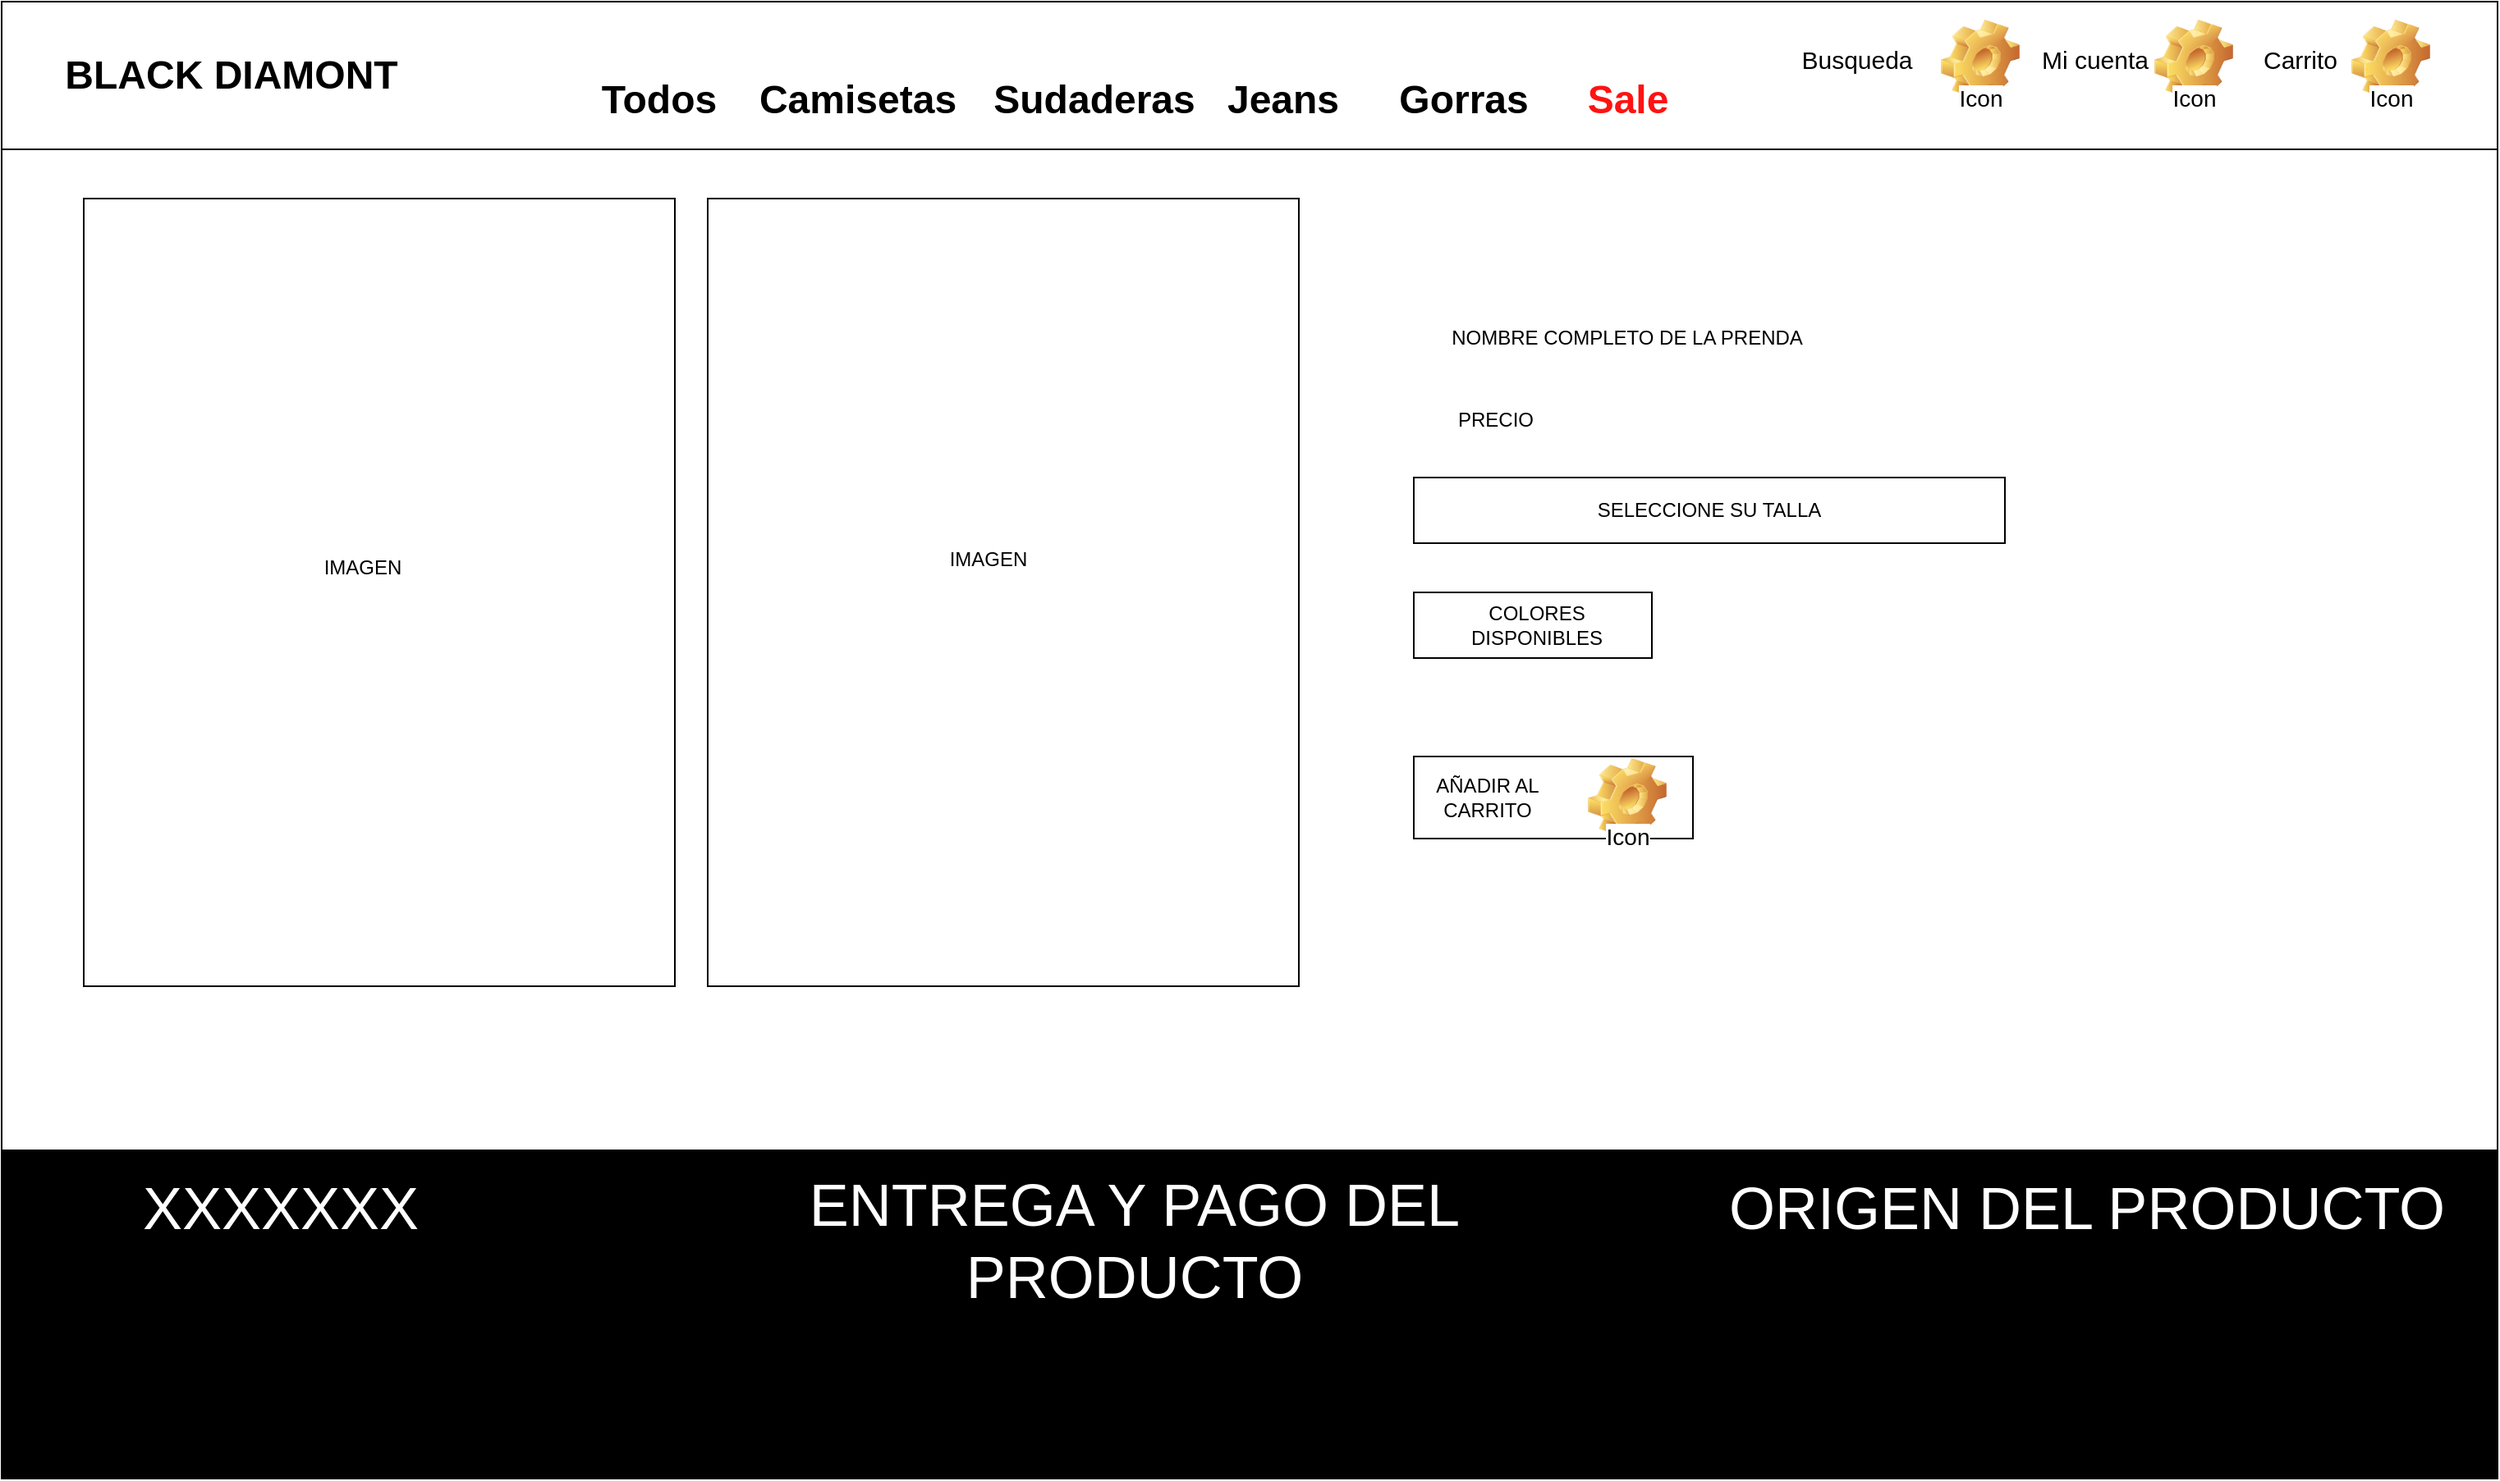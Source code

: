 <mxfile version="18.0.7" type="github">
  <diagram id="SKwebUCb6MB1lfp-s0nT" name="Page-1">
    <mxGraphModel dx="2216" dy="870" grid="1" gridSize="10" guides="1" tooltips="1" connect="1" arrows="1" fold="1" page="1" pageScale="1" pageWidth="827" pageHeight="1169" math="0" shadow="0">
      <root>
        <mxCell id="0" />
        <mxCell id="1" parent="0" />
        <mxCell id="xlQ56PsdhDjKewTOTQjb-1" value="" style="rounded=0;whiteSpace=wrap;html=1;fillColor=none;" parent="1" vertex="1">
          <mxGeometry x="40" y="40" width="1520" height="900" as="geometry" />
        </mxCell>
        <mxCell id="xlQ56PsdhDjKewTOTQjb-2" value="" style="rounded=0;whiteSpace=wrap;html=1;fillColor=#000000;" parent="1" vertex="1">
          <mxGeometry x="40" y="740" width="1520" height="200" as="geometry" />
        </mxCell>
        <mxCell id="xlQ56PsdhDjKewTOTQjb-3" value="" style="rounded=0;whiteSpace=wrap;html=1;fillColor=#FFFFFF;" parent="1" vertex="1">
          <mxGeometry x="40" y="40" width="1520" height="90" as="geometry" />
        </mxCell>
        <mxCell id="xlQ56PsdhDjKewTOTQjb-4" value="&lt;b&gt;&lt;font style=&quot;font-size: 24px;&quot;&gt;BLACK DIAMONT&lt;/font&gt;&lt;/b&gt;" style="text;html=1;strokeColor=none;fillColor=none;align=center;verticalAlign=middle;whiteSpace=wrap;rounded=0;" parent="1" vertex="1">
          <mxGeometry x="60" y="70" width="240" height="30" as="geometry" />
        </mxCell>
        <mxCell id="xlQ56PsdhDjKewTOTQjb-6" value="&lt;span style=&quot;background-color: rgb(0, 0, 0);&quot;&gt;&lt;font style=&quot;font-size: 36px;&quot; color=&quot;#FFFFFF&quot;&gt;XXXXXXX&lt;/font&gt;&lt;/span&gt;" style="text;html=1;strokeColor=none;fillColor=none;align=center;verticalAlign=middle;whiteSpace=wrap;rounded=0;" parent="1" vertex="1">
          <mxGeometry x="90" y="760" width="240" height="30" as="geometry" />
        </mxCell>
        <mxCell id="xx0mbrJf3_dFK2-CU48L-1" value="Icon" style="icon;html=1;image=img/clipart/Gear_128x128.png;fontSize=14;" vertex="1" parent="1">
          <mxGeometry x="1230" y="70" width="30" height="10" as="geometry" />
        </mxCell>
        <mxCell id="xx0mbrJf3_dFK2-CU48L-2" value="Icon" style="icon;html=1;image=img/clipart/Gear_128x128.png;fontSize=14;arcSize=50;" vertex="1" parent="1">
          <mxGeometry x="1370" y="70" width="10" height="10" as="geometry" />
        </mxCell>
        <mxCell id="xx0mbrJf3_dFK2-CU48L-3" value="Icon" style="icon;html=1;image=img/clipart/Gear_128x128.png;fontSize=14;" vertex="1" parent="1">
          <mxGeometry x="1490" y="70" width="10" height="10" as="geometry" />
        </mxCell>
        <mxCell id="xx0mbrJf3_dFK2-CU48L-4" value="Busqueda" style="text;html=1;strokeColor=none;fillColor=none;align=center;verticalAlign=middle;whiteSpace=wrap;rounded=0;fontSize=15;" vertex="1" parent="1">
          <mxGeometry x="1140" y="60" width="60" height="30" as="geometry" />
        </mxCell>
        <mxCell id="xx0mbrJf3_dFK2-CU48L-5" value="Mi cuenta" style="text;html=1;strokeColor=none;fillColor=none;align=center;verticalAlign=middle;whiteSpace=wrap;rounded=0;fontSize=15;" vertex="1" parent="1">
          <mxGeometry x="1280" y="60" width="70" height="30" as="geometry" />
        </mxCell>
        <mxCell id="xx0mbrJf3_dFK2-CU48L-6" value="Carrito" style="text;html=1;strokeColor=none;fillColor=none;align=center;verticalAlign=middle;whiteSpace=wrap;rounded=0;fontSize=15;" vertex="1" parent="1">
          <mxGeometry x="1410" y="60" width="60" height="30" as="geometry" />
        </mxCell>
        <mxCell id="xx0mbrJf3_dFK2-CU48L-7" value="Todos" style="text;strokeColor=none;fillColor=none;html=1;fontSize=24;fontStyle=1;verticalAlign=middle;align=center;" vertex="1" parent="1">
          <mxGeometry x="390" y="80" width="100" height="40" as="geometry" />
        </mxCell>
        <mxCell id="xx0mbrJf3_dFK2-CU48L-8" value="Camisetas" style="text;strokeColor=none;fillColor=none;html=1;fontSize=24;fontStyle=1;verticalAlign=middle;align=center;" vertex="1" parent="1">
          <mxGeometry x="510.5" y="80" width="100" height="40" as="geometry" />
        </mxCell>
        <mxCell id="xx0mbrJf3_dFK2-CU48L-9" value="Sudaderas" style="text;strokeColor=none;fillColor=none;html=1;fontSize=24;fontStyle=1;verticalAlign=middle;align=center;" vertex="1" parent="1">
          <mxGeometry x="654.5" y="80" width="100" height="40" as="geometry" />
        </mxCell>
        <mxCell id="xx0mbrJf3_dFK2-CU48L-10" value="Jeans" style="text;strokeColor=none;fillColor=none;html=1;fontSize=24;fontStyle=1;verticalAlign=middle;align=center;" vertex="1" parent="1">
          <mxGeometry x="770" y="80" width="100" height="40" as="geometry" />
        </mxCell>
        <mxCell id="xx0mbrJf3_dFK2-CU48L-11" value="Gorras" style="text;strokeColor=none;fillColor=none;html=1;fontSize=24;fontStyle=1;verticalAlign=middle;align=center;" vertex="1" parent="1">
          <mxGeometry x="880" y="80" width="100" height="40" as="geometry" />
        </mxCell>
        <mxCell id="xx0mbrJf3_dFK2-CU48L-12" value="&lt;font color=&quot;#ff1212&quot;&gt;Sale&lt;/font&gt;" style="text;strokeColor=none;fillColor=none;html=1;fontSize=24;fontStyle=1;verticalAlign=middle;align=center;" vertex="1" parent="1">
          <mxGeometry x="980" y="80" width="100" height="40" as="geometry" />
        </mxCell>
        <mxCell id="xx0mbrJf3_dFK2-CU48L-13" value="" style="rounded=0;whiteSpace=wrap;html=1;" vertex="1" parent="1">
          <mxGeometry x="90" y="160" width="360" height="480" as="geometry" />
        </mxCell>
        <mxCell id="xx0mbrJf3_dFK2-CU48L-15" value="" style="rounded=0;whiteSpace=wrap;html=1;" vertex="1" parent="1">
          <mxGeometry x="470" y="160" width="360" height="480" as="geometry" />
        </mxCell>
        <mxCell id="xx0mbrJf3_dFK2-CU48L-16" value="" style="rounded=0;whiteSpace=wrap;html=1;" vertex="1" parent="1">
          <mxGeometry x="900" y="330" width="360" height="40" as="geometry" />
        </mxCell>
        <mxCell id="xx0mbrJf3_dFK2-CU48L-17" value="" style="rounded=0;whiteSpace=wrap;html=1;" vertex="1" parent="1">
          <mxGeometry x="900" y="500" width="170" height="50" as="geometry" />
        </mxCell>
        <mxCell id="xx0mbrJf3_dFK2-CU48L-18" value="IMAGEN" style="text;html=1;strokeColor=none;fillColor=none;align=center;verticalAlign=middle;whiteSpace=wrap;rounded=0;" vertex="1" parent="1">
          <mxGeometry x="230" y="370" width="60" height="30" as="geometry" />
        </mxCell>
        <mxCell id="xx0mbrJf3_dFK2-CU48L-19" value="IMAGEN" style="text;html=1;strokeColor=none;fillColor=none;align=center;verticalAlign=middle;whiteSpace=wrap;rounded=0;" vertex="1" parent="1">
          <mxGeometry x="610.5" y="365" width="60" height="30" as="geometry" />
        </mxCell>
        <mxCell id="xx0mbrJf3_dFK2-CU48L-20" value="PRECIO" style="text;html=1;strokeColor=none;fillColor=none;align=center;verticalAlign=middle;whiteSpace=wrap;rounded=0;" vertex="1" parent="1">
          <mxGeometry x="920" y="280" width="60" height="30" as="geometry" />
        </mxCell>
        <mxCell id="xx0mbrJf3_dFK2-CU48L-21" value="NOMBRE COMPLETO DE LA PRENDA" style="text;html=1;strokeColor=none;fillColor=none;align=center;verticalAlign=middle;whiteSpace=wrap;rounded=0;" vertex="1" parent="1">
          <mxGeometry x="915" y="230" width="230" height="30" as="geometry" />
        </mxCell>
        <mxCell id="xx0mbrJf3_dFK2-CU48L-22" value="AÑADIR AL CARRITO" style="text;html=1;strokeColor=none;fillColor=none;align=center;verticalAlign=middle;whiteSpace=wrap;rounded=0;" vertex="1" parent="1">
          <mxGeometry x="910" y="510" width="70" height="30" as="geometry" />
        </mxCell>
        <mxCell id="xx0mbrJf3_dFK2-CU48L-24" value="SELECCIONE SU TALLA" style="text;html=1;strokeColor=none;fillColor=none;align=center;verticalAlign=middle;whiteSpace=wrap;rounded=0;" vertex="1" parent="1">
          <mxGeometry x="920" y="335" width="320" height="30" as="geometry" />
        </mxCell>
        <mxCell id="xx0mbrJf3_dFK2-CU48L-26" value="Icon" style="icon;html=1;image=img/clipart/Gear_128x128.png;fontSize=14;" vertex="1" parent="1">
          <mxGeometry x="1015" y="520" width="30" height="10" as="geometry" />
        </mxCell>
        <mxCell id="xx0mbrJf3_dFK2-CU48L-27" value="" style="rounded=0;whiteSpace=wrap;html=1;" vertex="1" parent="1">
          <mxGeometry x="900" y="400" width="145" height="40" as="geometry" />
        </mxCell>
        <mxCell id="xx0mbrJf3_dFK2-CU48L-25" value="COLORES DISPONIBLES" style="text;html=1;strokeColor=none;fillColor=none;align=center;verticalAlign=middle;whiteSpace=wrap;rounded=0;" vertex="1" parent="1">
          <mxGeometry x="910" y="405" width="130" height="30" as="geometry" />
        </mxCell>
        <mxCell id="xx0mbrJf3_dFK2-CU48L-29" value="&lt;font style=&quot;font-size: 36px;&quot; color=&quot;#FFFFFF&quot;&gt;ENTREGA Y PAGO DEL PRODUCTO&lt;/font&gt;" style="text;html=1;strokeColor=none;fillColor=none;align=center;verticalAlign=middle;whiteSpace=wrap;rounded=0;" vertex="1" parent="1">
          <mxGeometry x="490" y="780" width="480" height="30" as="geometry" />
        </mxCell>
        <mxCell id="xx0mbrJf3_dFK2-CU48L-30" value="&lt;font style=&quot;font-size: 36px;&quot; color=&quot;#FFFFFF&quot;&gt;ORIGEN DEL PRODUCTO&lt;/font&gt;" style="text;html=1;strokeColor=none;fillColor=none;align=center;verticalAlign=middle;whiteSpace=wrap;rounded=0;" vertex="1" parent="1">
          <mxGeometry x="1080" y="760" width="460" height="30" as="geometry" />
        </mxCell>
      </root>
    </mxGraphModel>
  </diagram>
</mxfile>
